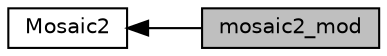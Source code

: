 digraph "mosaic2_mod"
{
  edge [fontname="Helvetica",fontsize="10",labelfontname="Helvetica",labelfontsize="10"];
  node [fontname="Helvetica",fontsize="10",shape=box];
  rankdir=LR;
  Node2 [label="Mosaic2",height=0.2,width=0.4,color="black", fillcolor="white", style="filled",URL="$group__mosaic2.html",tooltip="Modules and associated files in the mosaic2 directory."];
  Node1 [label="mosaic2_mod",height=0.2,width=0.4,color="black", fillcolor="grey75", style="filled", fontcolor="black",tooltip="Implements some utility routines to read mosaic information."];
  Node2->Node1 [shape=plaintext, dir="back", style="solid"];
}
